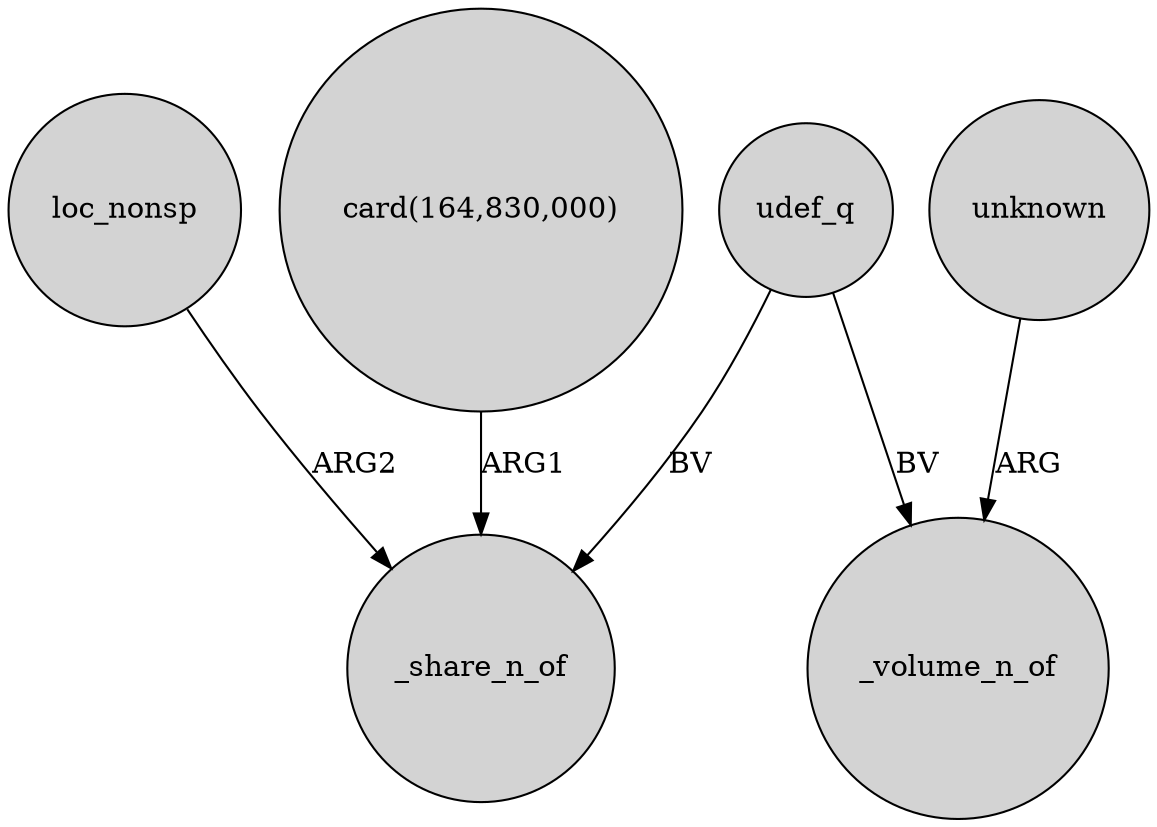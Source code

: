 digraph {
	node [shape=circle style=filled]
	loc_nonsp -> _share_n_of [label=ARG2]
	unknown -> _volume_n_of [label=ARG]
	udef_q -> _share_n_of [label=BV]
	"card(164,830,000)" -> _share_n_of [label=ARG1]
	udef_q -> _volume_n_of [label=BV]
}
